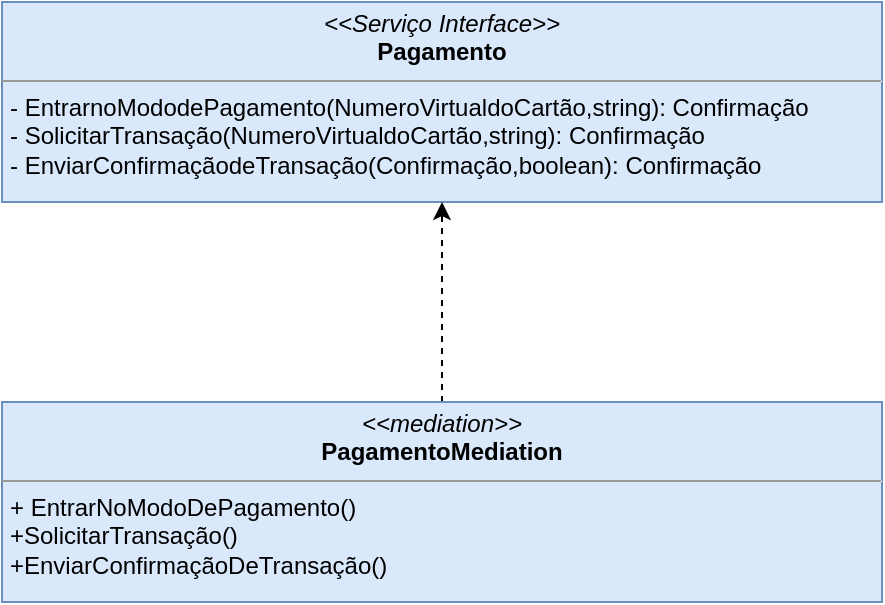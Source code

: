 <mxfile version="12.0.0" type="device" pages="1"><diagram id="5YaGn-QXK9n-1tK4ZP4o" name="Page-1"><mxGraphModel dx="1408" dy="731" grid="1" gridSize="10" guides="1" tooltips="1" connect="1" arrows="1" fold="1" page="1" pageScale="1" pageWidth="827" pageHeight="1169" math="0" shadow="0"><root><mxCell id="0"/><mxCell id="1" parent="0"/><mxCell id="y5171uk85RbGQpOoXqor-14" value="&lt;p style=&quot;margin: 0px ; margin-top: 4px ; text-align: center&quot;&gt;&lt;i&gt;&amp;lt;&amp;lt;Serviço Interface&amp;gt;&amp;gt;&lt;/i&gt;&lt;br&gt;&lt;b&gt;Pagamento&lt;/b&gt;&lt;/p&gt;&lt;hr size=&quot;1&quot;&gt;&lt;p style=&quot;margin: 0px ; margin-left: 4px&quot;&gt;- EntrarnoMododePagamento(NumeroVirtualdoCartão,string): Confirmação&lt;/p&gt;&lt;p style=&quot;margin: 0px ; margin-left: 4px&quot;&gt;- SolicitarTransação(NumeroVirtualdoCartão,string): Confirmação&lt;/p&gt;&lt;p style=&quot;margin: 0px ; margin-left: 4px&quot;&gt;- EnviarConfirmaçãodeTransação(Confirmação,boolean): Confirmação&lt;/p&gt;&lt;p style=&quot;margin: 0px ; margin-left: 4px&quot;&gt;&lt;br&gt;&lt;/p&gt;" style="verticalAlign=top;align=left;overflow=fill;fontSize=12;fontFamily=Helvetica;html=1;fillColor=#dae8fc;strokeColor=#6c8ebf;" vertex="1" parent="1"><mxGeometry x="200" y="50" width="440" height="100" as="geometry"/></mxCell><mxCell id="y5171uk85RbGQpOoXqor-17" style="edgeStyle=orthogonalEdgeStyle;rounded=0;orthogonalLoop=1;jettySize=auto;html=1;exitX=0.5;exitY=0;exitDx=0;exitDy=0;entryX=0.5;entryY=1;entryDx=0;entryDy=0;fontColor=#FFFFFF;dashed=1;" edge="1" parent="1" source="y5171uk85RbGQpOoXqor-15" target="y5171uk85RbGQpOoXqor-14"><mxGeometry relative="1" as="geometry"/></mxCell><mxCell id="y5171uk85RbGQpOoXqor-15" value="&lt;p style=&quot;margin: 0px ; margin-top: 4px ; text-align: center&quot;&gt;&lt;i&gt;&amp;lt;&amp;lt;mediation&amp;gt;&amp;gt;&lt;/i&gt;&lt;br&gt;&lt;b&gt;PagamentoMediation&lt;/b&gt;&lt;/p&gt;&lt;hr size=&quot;1&quot;&gt;&lt;p style=&quot;margin: 0px ; margin-left: 4px&quot;&gt;+ EntrarNoModoDePagamento()&lt;/p&gt;&lt;p style=&quot;margin: 0px ; margin-left: 4px&quot;&gt;+SolicitarTransação()&lt;/p&gt;&lt;p style=&quot;margin: 0px ; margin-left: 4px&quot;&gt;+EnviarConfirmaçãoDeTransação()&lt;/p&gt;&lt;p style=&quot;margin: 0px ; margin-left: 4px&quot;&gt;&lt;br&gt;&lt;/p&gt;" style="verticalAlign=top;align=left;overflow=fill;fontSize=12;fontFamily=Helvetica;html=1;fillColor=#dae8fc;strokeColor=#6c8ebf;" vertex="1" parent="1"><mxGeometry x="200" y="250" width="440" height="100" as="geometry"/></mxCell></root></mxGraphModel></diagram></mxfile>